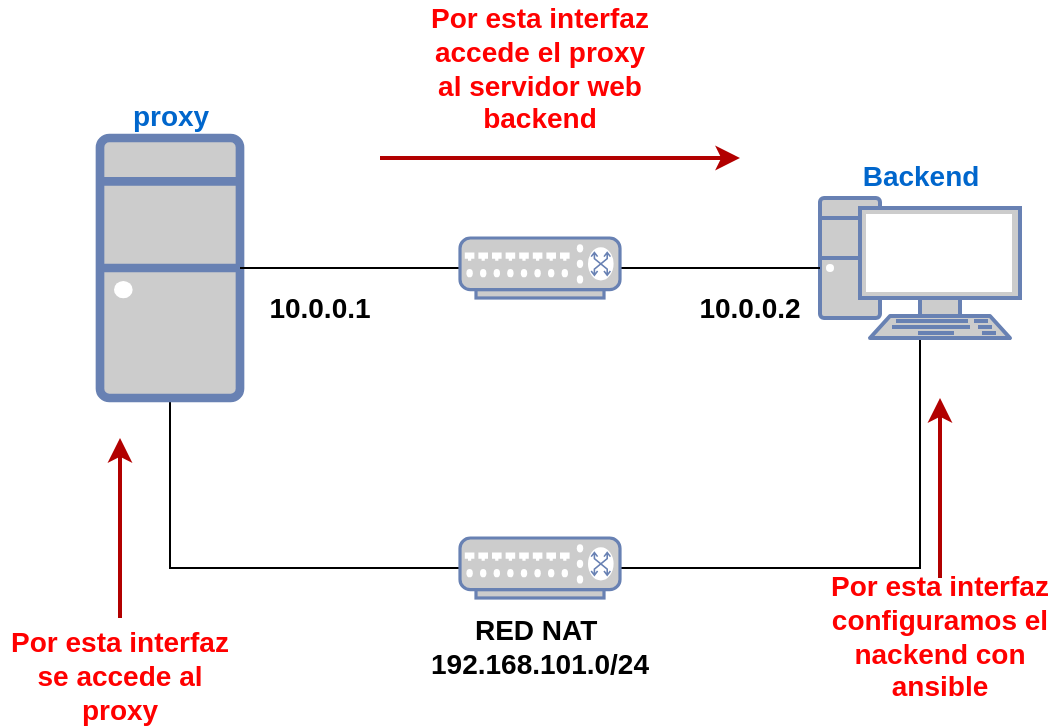<mxfile version="28.2.8">
  <diagram name="Página-1" id="7kTeJVYpfzh1vVqRRxn1">
    <mxGraphModel dx="2066" dy="1123" grid="1" gridSize="10" guides="1" tooltips="1" connect="1" arrows="1" fold="1" page="1" pageScale="1" pageWidth="1169" pageHeight="827" math="0" shadow="0">
      <root>
        <mxCell id="0" />
        <mxCell id="1" parent="0" />
        <mxCell id="4pam6j6WueoaJE_evgwW-6" value="" style="edgeStyle=orthogonalEdgeStyle;rounded=0;orthogonalLoop=1;jettySize=auto;html=1;endArrow=none;endFill=0;" edge="1" parent="1" source="bznNcdpYTy7k50MfixP5-1" target="bznNcdpYTy7k50MfixP5-3">
          <mxGeometry relative="1" as="geometry">
            <mxPoint x="410" y="375" as="targetPoint" />
          </mxGeometry>
        </mxCell>
        <mxCell id="4pam6j6WueoaJE_evgwW-8" value="" style="edgeStyle=orthogonalEdgeStyle;rounded=0;orthogonalLoop=1;jettySize=auto;html=1;endArrow=none;endFill=0;" edge="1" parent="1" source="bznNcdpYTy7k50MfixP5-1" target="bznNcdpYTy7k50MfixP5-4">
          <mxGeometry relative="1" as="geometry">
            <mxPoint x="650" y="375" as="targetPoint" />
          </mxGeometry>
        </mxCell>
        <mxCell id="bznNcdpYTy7k50MfixP5-1" value="" style="fontColor=#0066CC;verticalAlign=top;verticalLabelPosition=bottom;labelPosition=center;align=center;html=1;outlineConnect=0;fillColor=#CCCCCC;strokeColor=#6881B3;gradientColor=none;gradientDirection=north;strokeWidth=2;shape=mxgraph.networks.switch;" parent="1" vertex="1">
          <mxGeometry x="500" y="360" width="80" height="30" as="geometry" />
        </mxCell>
        <mxCell id="bznNcdpYTy7k50MfixP5-3" value="&lt;font size=&quot;1&quot;&gt;&lt;b style=&quot;font-size: 14px;&quot;&gt;proxy&lt;/b&gt;&lt;/font&gt;" style="fontColor=#0066CC;verticalAlign=bottom;verticalLabelPosition=top;labelPosition=center;align=center;html=1;outlineConnect=0;fillColor=#CCCCCC;strokeColor=#6881B3;gradientColor=none;gradientDirection=north;strokeWidth=2;shape=mxgraph.networks.desktop_pc;" parent="1" vertex="1">
          <mxGeometry x="320" y="160" width="70" height="130" as="geometry" />
        </mxCell>
        <mxCell id="bznNcdpYTy7k50MfixP5-4" value="&lt;font size=&quot;1&quot;&gt;&lt;b style=&quot;font-size: 14px;&quot;&gt;Backend&lt;/b&gt;&lt;/font&gt;" style="fontColor=#0066CC;verticalAlign=bottom;verticalLabelPosition=top;labelPosition=center;align=center;html=1;outlineConnect=0;fillColor=#CCCCCC;strokeColor=#6881B3;gradientColor=none;gradientDirection=north;strokeWidth=2;shape=mxgraph.networks.pc;" parent="1" vertex="1">
          <mxGeometry x="680" y="190" width="100" height="70" as="geometry" />
        </mxCell>
        <mxCell id="bznNcdpYTy7k50MfixP5-16" value="" style="edgeStyle=orthogonalEdgeStyle;rounded=0;orthogonalLoop=1;jettySize=auto;html=1;endArrow=none;endFill=0;exitX=0;exitY=0.5;exitDx=0;exitDy=0;exitPerimeter=0;" parent="1" source="bznNcdpYTy7k50MfixP5-5" target="bznNcdpYTy7k50MfixP5-3" edge="1">
          <mxGeometry relative="1" as="geometry">
            <Array as="points">
              <mxPoint x="480" y="225" />
            </Array>
          </mxGeometry>
        </mxCell>
        <mxCell id="4pam6j6WueoaJE_evgwW-2" value="" style="edgeStyle=orthogonalEdgeStyle;rounded=0;orthogonalLoop=1;jettySize=auto;html=1;endArrow=none;endFill=0;" edge="1" parent="1" source="bznNcdpYTy7k50MfixP5-5" target="bznNcdpYTy7k50MfixP5-4">
          <mxGeometry relative="1" as="geometry" />
        </mxCell>
        <mxCell id="bznNcdpYTy7k50MfixP5-5" value="" style="fontColor=#0066CC;verticalAlign=top;verticalLabelPosition=bottom;labelPosition=center;align=center;html=1;outlineConnect=0;fillColor=#CCCCCC;strokeColor=#6881B3;gradientColor=none;gradientDirection=north;strokeWidth=2;shape=mxgraph.networks.switch;" parent="1" vertex="1">
          <mxGeometry x="500" y="210" width="80" height="30" as="geometry" />
        </mxCell>
        <mxCell id="aw222hyUdG064CzMHrVQ-1" value="&lt;font size=&quot;1&quot;&gt;&lt;b style=&quot;font-size: 14px;&quot;&gt;RED NAT&amp;nbsp;&lt;/b&gt;&lt;/font&gt;&lt;div&gt;&lt;font size=&quot;1&quot;&gt;&lt;b style=&quot;font-size: 14px;&quot;&gt;192.168.101.0/24&lt;/b&gt;&lt;/font&gt;&lt;/div&gt;" style="text;strokeColor=none;align=center;fillColor=none;html=1;verticalAlign=middle;whiteSpace=wrap;rounded=0;" parent="1" vertex="1">
          <mxGeometry x="465" y="399" width="150" height="30" as="geometry" />
        </mxCell>
        <mxCell id="4pam6j6WueoaJE_evgwW-9" value="&lt;font style=&quot;font-size: 14px;&quot;&gt;&lt;b&gt;10.0.0.1&lt;/b&gt;&lt;/font&gt;" style="text;html=1;whiteSpace=wrap;strokeColor=none;fillColor=none;align=center;verticalAlign=middle;rounded=0;" vertex="1" parent="1">
          <mxGeometry x="400" y="230" width="60" height="30" as="geometry" />
        </mxCell>
        <mxCell id="4pam6j6WueoaJE_evgwW-10" value="&lt;font style=&quot;font-size: 14px;&quot;&gt;&lt;b&gt;10.0.0.2&lt;/b&gt;&lt;/font&gt;" style="text;html=1;whiteSpace=wrap;strokeColor=none;fillColor=none;align=center;verticalAlign=middle;rounded=0;" vertex="1" parent="1">
          <mxGeometry x="615" y="230" width="60" height="30" as="geometry" />
        </mxCell>
        <mxCell id="4pam6j6WueoaJE_evgwW-11" value="" style="edgeStyle=none;orthogonalLoop=1;jettySize=auto;html=1;rounded=0;fillColor=#e51400;strokeColor=#B20000;strokeWidth=2;" edge="1" parent="1">
          <mxGeometry width="80" relative="1" as="geometry">
            <mxPoint x="330" y="400" as="sourcePoint" />
            <mxPoint x="330" y="310" as="targetPoint" />
            <Array as="points" />
          </mxGeometry>
        </mxCell>
        <mxCell id="4pam6j6WueoaJE_evgwW-12" value="&lt;font style=&quot;font-size: 14px;&quot;&gt;&lt;b&gt;Por esta interfaz se accede al proxy&lt;/b&gt;&lt;/font&gt;" style="text;html=1;whiteSpace=wrap;strokeColor=none;fillColor=none;align=center;verticalAlign=middle;rounded=0;fontColor=#FF0000;" vertex="1" parent="1">
          <mxGeometry x="270" y="414" width="120" height="30" as="geometry" />
        </mxCell>
        <mxCell id="4pam6j6WueoaJE_evgwW-13" value="" style="edgeStyle=none;orthogonalLoop=1;jettySize=auto;html=1;rounded=0;fillColor=#e51400;strokeColor=#B20000;strokeWidth=2;" edge="1" parent="1">
          <mxGeometry width="80" relative="1" as="geometry">
            <mxPoint x="740" y="380" as="sourcePoint" />
            <mxPoint x="740" y="290" as="targetPoint" />
            <Array as="points" />
          </mxGeometry>
        </mxCell>
        <mxCell id="4pam6j6WueoaJE_evgwW-14" value="&lt;font style=&quot;font-size: 14px;&quot;&gt;&lt;b&gt;Por esta interfaz configuramos el nackend con ansible&lt;/b&gt;&lt;/font&gt;" style="text;html=1;whiteSpace=wrap;strokeColor=none;fillColor=none;align=center;verticalAlign=middle;rounded=0;fontColor=#FF0000;" vertex="1" parent="1">
          <mxGeometry x="680" y="394" width="120" height="30" as="geometry" />
        </mxCell>
        <mxCell id="4pam6j6WueoaJE_evgwW-15" value="" style="edgeStyle=none;orthogonalLoop=1;jettySize=auto;html=1;rounded=0;fillColor=#e51400;strokeColor=#B20000;strokeWidth=2;" edge="1" parent="1">
          <mxGeometry width="80" relative="1" as="geometry">
            <mxPoint x="460" y="170" as="sourcePoint" />
            <mxPoint x="640" y="170" as="targetPoint" />
            <Array as="points" />
          </mxGeometry>
        </mxCell>
        <mxCell id="4pam6j6WueoaJE_evgwW-16" value="&lt;font style=&quot;font-size: 14px;&quot;&gt;&lt;b&gt;Por esta interfaz accede el proxy al servidor web backend&lt;/b&gt;&lt;/font&gt;" style="text;html=1;whiteSpace=wrap;strokeColor=none;fillColor=none;align=center;verticalAlign=middle;rounded=0;fontColor=#FF0000;" vertex="1" parent="1">
          <mxGeometry x="480" y="110" width="120" height="30" as="geometry" />
        </mxCell>
      </root>
    </mxGraphModel>
  </diagram>
</mxfile>
